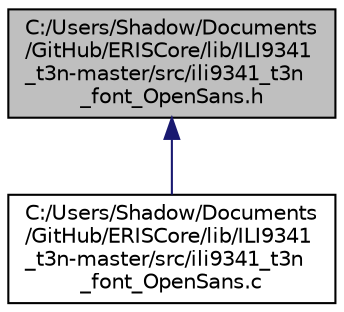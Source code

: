 digraph "C:/Users/Shadow/Documents/GitHub/ERISCore/lib/ILI9341_t3n-master/src/ili9341_t3n_font_OpenSans.h"
{
 // LATEX_PDF_SIZE
  edge [fontname="Helvetica",fontsize="10",labelfontname="Helvetica",labelfontsize="10"];
  node [fontname="Helvetica",fontsize="10",shape=record];
  Node1 [label="C:/Users/Shadow/Documents\l/GitHub/ERISCore/lib/ILI9341\l_t3n-master/src/ili9341_t3n\l_font_OpenSans.h",height=0.2,width=0.4,color="black", fillcolor="grey75", style="filled", fontcolor="black",tooltip=" "];
  Node1 -> Node2 [dir="back",color="midnightblue",fontsize="10",style="solid",fontname="Helvetica"];
  Node2 [label="C:/Users/Shadow/Documents\l/GitHub/ERISCore/lib/ILI9341\l_t3n-master/src/ili9341_t3n\l_font_OpenSans.c",height=0.2,width=0.4,color="black", fillcolor="white", style="filled",URL="$ili9341__t3n__font___open_sans_8c.html",tooltip=" "];
}
